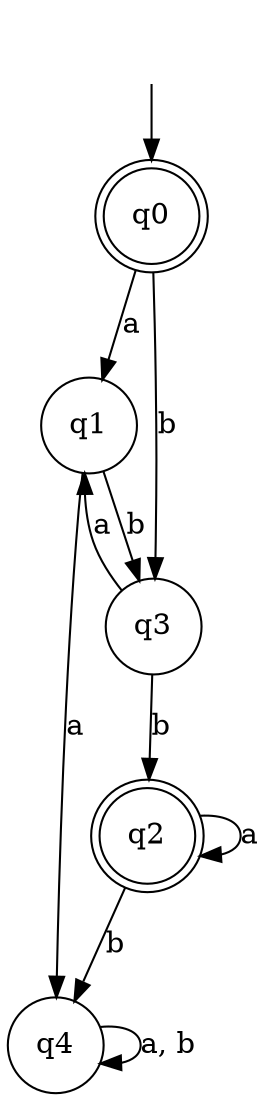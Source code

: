 digraph Automaton {

q1 [shape = circle];

q2 [shape = doublecircle];

q3 [shape = circle];

q4 [shape = circle];

_nil [style = invis];

q0 [shape = doublecircle];

q0 -> q3 [label = "b"];

q3 -> q1 [label = "a"];

_nil -> q0;

q3 -> q2 [label = "b"];

q1 -> q3 [label = "b"];

q1 -> q4 [label = "a"];

q2 -> q4 [label = "b"];

q0 -> q1 [label = "a"];

q2 -> q2 [label = "a"];

q4 -> q4 [label = "a, b"];

}
